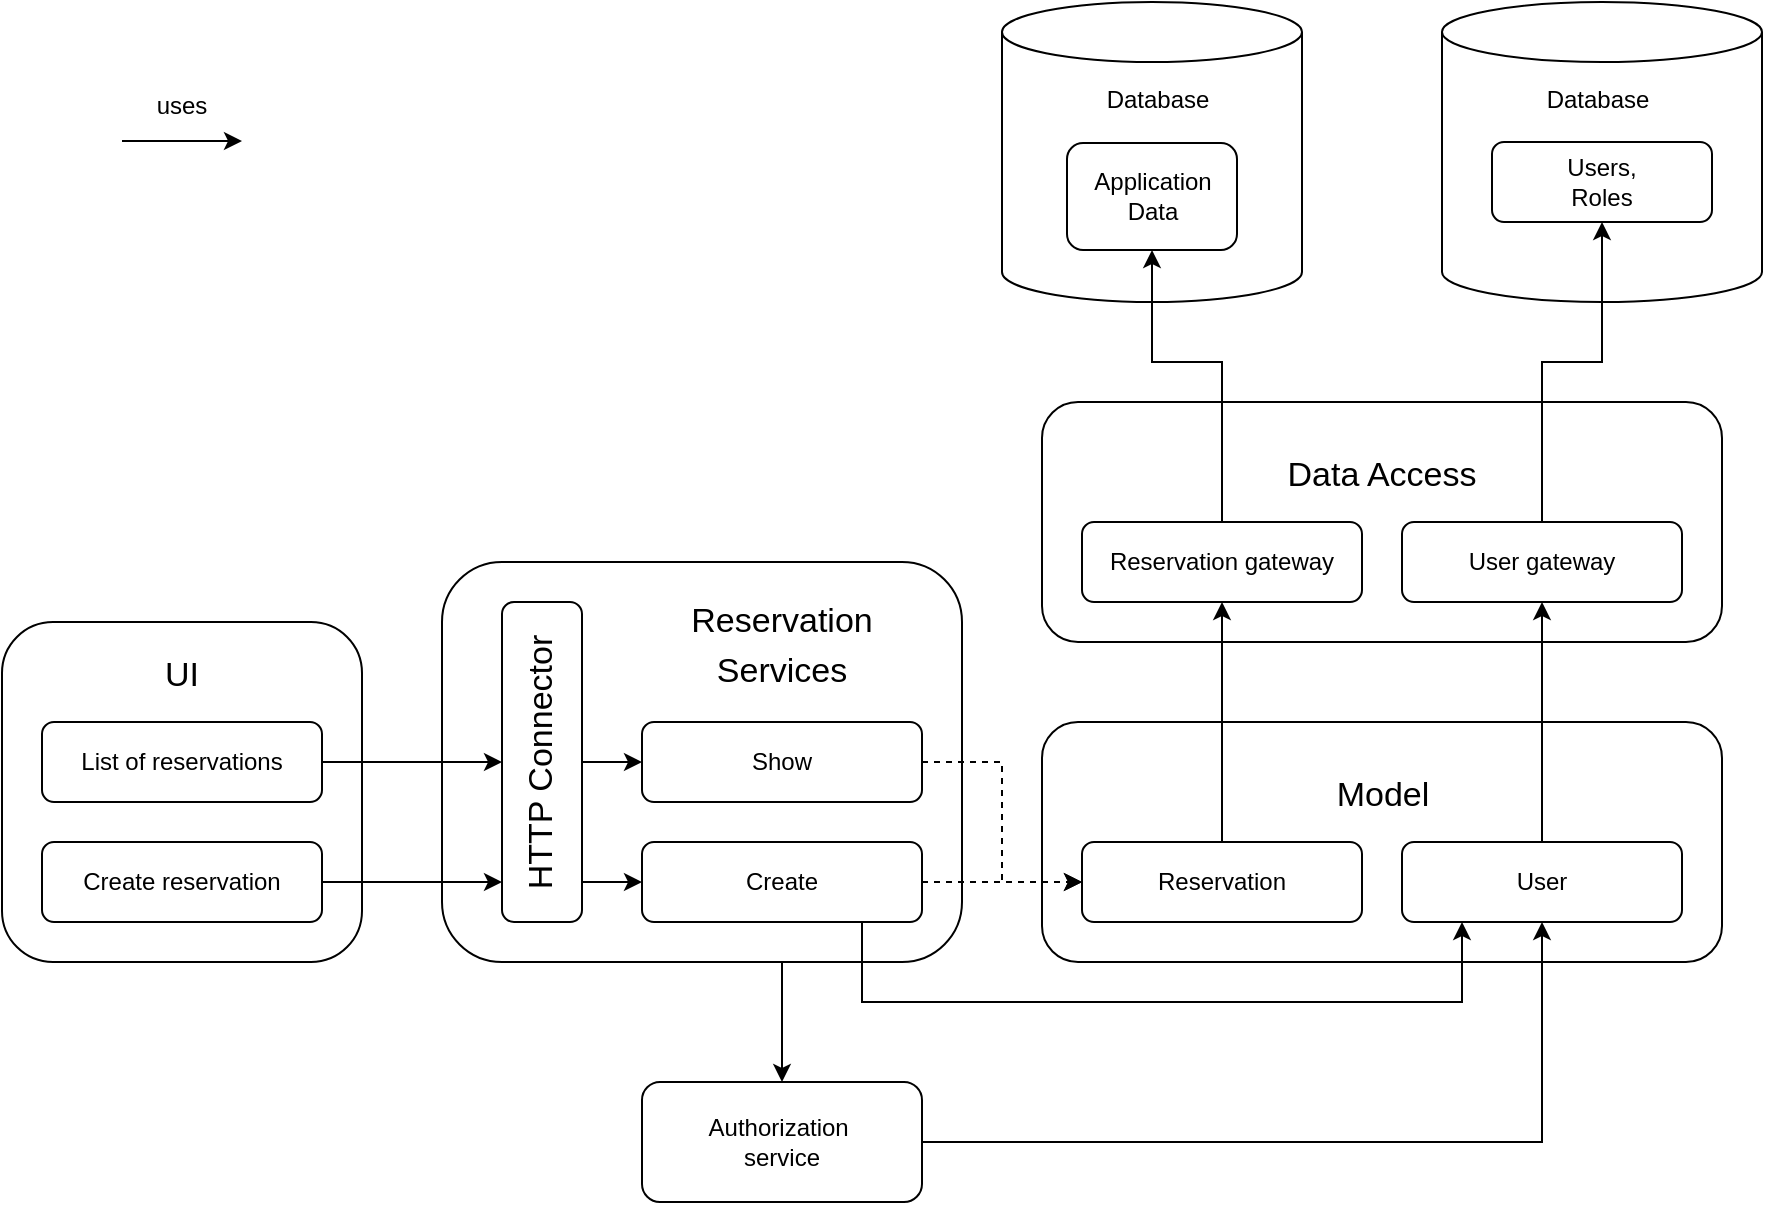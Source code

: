 <mxfile version="13.10.0" type="device"><diagram id="AQ98tFxw-fmjZBH52Otw" name="Page-1"><mxGraphModel dx="1408" dy="1917" grid="1" gridSize="10" guides="1" tooltips="1" connect="1" arrows="1" fold="1" page="1" pageScale="1" pageWidth="827" pageHeight="1169" math="0" shadow="0"><root><mxCell id="0"/><mxCell id="1" parent="0"/><mxCell id="jF9VJvVjpdylUwKHi8ue-23" value="" style="rounded=1;whiteSpace=wrap;html=1;" parent="1" vertex="1"><mxGeometry x="520" y="280" width="340" height="120" as="geometry"/></mxCell><mxCell id="h-OoLf5Bj4WjLOeymT0U-6" style="edgeStyle=orthogonalEdgeStyle;rounded=0;orthogonalLoop=1;jettySize=auto;html=1;" edge="1" parent="1" source="jF9VJvVjpdylUwKHi8ue-1" target="jF9VJvVjpdylUwKHi8ue-6"><mxGeometry relative="1" as="geometry"><Array as="points"><mxPoint x="390" y="410"/><mxPoint x="390" y="410"/></Array></mxGeometry></mxCell><mxCell id="jF9VJvVjpdylUwKHi8ue-1" value="" style="rounded=1;whiteSpace=wrap;html=1;" parent="1" vertex="1"><mxGeometry x="220" y="200" width="260" height="200" as="geometry"/></mxCell><mxCell id="jF9VJvVjpdylUwKHi8ue-2" value="&lt;font style=&quot;font-size: 17px&quot;&gt;Reservation&lt;br&gt;Services&lt;/font&gt;" style="text;html=1;strokeColor=none;fillColor=none;align=center;verticalAlign=middle;whiteSpace=wrap;rounded=0;fontSize=20;" parent="1" vertex="1"><mxGeometry x="330" y="220" width="120" height="40" as="geometry"/></mxCell><mxCell id="XrUwM2B48UWTCX0qNeNV-9" style="edgeStyle=orthogonalEdgeStyle;rounded=0;orthogonalLoop=1;jettySize=auto;html=1;dashed=1;" parent="1" source="jF9VJvVjpdylUwKHi8ue-3" target="jF9VJvVjpdylUwKHi8ue-26" edge="1"><mxGeometry relative="1" as="geometry"/></mxCell><mxCell id="h-OoLf5Bj4WjLOeymT0U-5" style="edgeStyle=orthogonalEdgeStyle;rounded=0;orthogonalLoop=1;jettySize=auto;html=1;" edge="1" parent="1" source="jF9VJvVjpdylUwKHi8ue-3" target="jF9VJvVjpdylUwKHi8ue-25"><mxGeometry relative="1" as="geometry"><Array as="points"><mxPoint x="430" y="420"/><mxPoint x="730" y="420"/></Array></mxGeometry></mxCell><mxCell id="jF9VJvVjpdylUwKHi8ue-3" value="Create" style="rounded=1;whiteSpace=wrap;html=1;" parent="1" vertex="1"><mxGeometry x="320" y="340" width="140" height="40" as="geometry"/></mxCell><mxCell id="jF9VJvVjpdylUwKHi8ue-41" style="edgeStyle=orthogonalEdgeStyle;rounded=0;orthogonalLoop=1;jettySize=auto;html=1;exitX=1;exitY=0.5;exitDx=0;exitDy=0;" parent="1" source="jF9VJvVjpdylUwKHi8ue-6" target="jF9VJvVjpdylUwKHi8ue-25" edge="1"><mxGeometry relative="1" as="geometry"/></mxCell><mxCell id="jF9VJvVjpdylUwKHi8ue-6" value="Authorization&amp;nbsp;&lt;br&gt;service" style="rounded=1;whiteSpace=wrap;html=1;" parent="1" vertex="1"><mxGeometry x="320" y="460" width="140" height="60" as="geometry"/></mxCell><mxCell id="jF9VJvVjpdylUwKHi8ue-7" value="" style="rounded=1;whiteSpace=wrap;html=1;" parent="1" vertex="1"><mxGeometry y="230" width="180" height="170" as="geometry"/></mxCell><mxCell id="h-OoLf5Bj4WjLOeymT0U-1" style="edgeStyle=orthogonalEdgeStyle;rounded=0;orthogonalLoop=1;jettySize=auto;html=1;" edge="1" parent="1" source="jF9VJvVjpdylUwKHi8ue-8" target="XrUwM2B48UWTCX0qNeNV-1"><mxGeometry relative="1" as="geometry"/></mxCell><mxCell id="jF9VJvVjpdylUwKHi8ue-8" value="List of reservations" style="rounded=1;whiteSpace=wrap;html=1;" parent="1" vertex="1"><mxGeometry x="20" y="280" width="140" height="40" as="geometry"/></mxCell><mxCell id="h-OoLf5Bj4WjLOeymT0U-2" style="edgeStyle=orthogonalEdgeStyle;rounded=0;orthogonalLoop=1;jettySize=auto;html=1;" edge="1" parent="1" source="jF9VJvVjpdylUwKHi8ue-9" target="XrUwM2B48UWTCX0qNeNV-1"><mxGeometry relative="1" as="geometry"><Array as="points"><mxPoint x="220" y="360"/><mxPoint x="220" y="360"/></Array></mxGeometry></mxCell><mxCell id="jF9VJvVjpdylUwKHi8ue-9" value="Create reservation" style="rounded=1;whiteSpace=wrap;html=1;" parent="1" vertex="1"><mxGeometry x="20" y="340" width="140" height="40" as="geometry"/></mxCell><mxCell id="jF9VJvVjpdylUwKHi8ue-10" value="&lt;font style=&quot;font-size: 17px&quot;&gt;UI&lt;/font&gt;" style="text;html=1;strokeColor=none;fillColor=none;align=center;verticalAlign=middle;whiteSpace=wrap;rounded=0;fontSize=20;" parent="1" vertex="1"><mxGeometry x="10" y="240" width="160" height="30" as="geometry"/></mxCell><mxCell id="XrUwM2B48UWTCX0qNeNV-8" style="edgeStyle=orthogonalEdgeStyle;rounded=0;orthogonalLoop=1;jettySize=auto;html=1;entryX=0;entryY=0.5;entryDx=0;entryDy=0;dashed=1;" parent="1" source="jF9VJvVjpdylUwKHi8ue-18" target="jF9VJvVjpdylUwKHi8ue-26" edge="1"><mxGeometry relative="1" as="geometry"><Array as="points"><mxPoint x="500" y="300"/><mxPoint x="500" y="360"/></Array></mxGeometry></mxCell><mxCell id="jF9VJvVjpdylUwKHi8ue-18" value="Show" style="rounded=1;whiteSpace=wrap;html=1;" parent="1" vertex="1"><mxGeometry x="320" y="280" width="140" height="40" as="geometry"/></mxCell><mxCell id="jF9VJvVjpdylUwKHi8ue-25" value="User" style="rounded=1;whiteSpace=wrap;html=1;" parent="1" vertex="1"><mxGeometry x="700" y="340" width="140" height="40" as="geometry"/></mxCell><mxCell id="jF9VJvVjpdylUwKHi8ue-26" value="Reservation" style="rounded=1;whiteSpace=wrap;html=1;" parent="1" vertex="1"><mxGeometry x="540" y="340" width="140" height="40" as="geometry"/></mxCell><mxCell id="jF9VJvVjpdylUwKHi8ue-27" value="&lt;font style=&quot;font-size: 17px&quot;&gt;Model&lt;/font&gt;" style="text;html=1;strokeColor=none;fillColor=none;align=center;verticalAlign=middle;whiteSpace=wrap;rounded=0;fontSize=20;" parent="1" vertex="1"><mxGeometry x="563.75" y="300" width="252.5" height="30" as="geometry"/></mxCell><mxCell id="jF9VJvVjpdylUwKHi8ue-48" value="" style="shape=cylinder3;whiteSpace=wrap;html=1;boundedLbl=1;backgroundOutline=1;size=15;fontSize=35;" parent="1" vertex="1"><mxGeometry x="500" y="-80" width="150" height="150" as="geometry"/></mxCell><mxCell id="jF9VJvVjpdylUwKHi8ue-49" value="Database" style="text;html=1;strokeColor=none;fillColor=none;align=center;verticalAlign=middle;whiteSpace=wrap;rounded=0;fontSize=12;" parent="1" vertex="1"><mxGeometry x="557.5" y="-41" width="40" height="20" as="geometry"/></mxCell><mxCell id="jF9VJvVjpdylUwKHi8ue-50" value="Application Data" style="rounded=1;whiteSpace=wrap;html=1;fontSize=12;" parent="1" vertex="1"><mxGeometry x="532.5" y="-9.5" width="85" height="53.5" as="geometry"/></mxCell><mxCell id="jF9VJvVjpdylUwKHi8ue-51" value="" style="rounded=1;whiteSpace=wrap;html=1;" parent="1" vertex="1"><mxGeometry x="520" y="120" width="340" height="120" as="geometry"/></mxCell><mxCell id="jF9VJvVjpdylUwKHi8ue-52" value="User gateway" style="rounded=1;whiteSpace=wrap;html=1;" parent="1" vertex="1"><mxGeometry x="700" y="180" width="140" height="40" as="geometry"/></mxCell><mxCell id="UxqRzH4el6YX-p8isIJb-3" style="edgeStyle=orthogonalEdgeStyle;rounded=0;orthogonalLoop=1;jettySize=auto;html=1;exitX=0.5;exitY=0;exitDx=0;exitDy=0;entryX=0.5;entryY=1;entryDx=0;entryDy=0;" parent="1" source="jF9VJvVjpdylUwKHi8ue-53" target="jF9VJvVjpdylUwKHi8ue-50" edge="1"><mxGeometry relative="1" as="geometry"><Array as="points"><mxPoint x="610" y="100"/><mxPoint x="575" y="100"/></Array></mxGeometry></mxCell><mxCell id="jF9VJvVjpdylUwKHi8ue-53" value="Reservation gateway" style="rounded=1;whiteSpace=wrap;html=1;" parent="1" vertex="1"><mxGeometry x="540" y="180" width="140" height="40" as="geometry"/></mxCell><mxCell id="jF9VJvVjpdylUwKHi8ue-54" value="&lt;font style=&quot;font-size: 17px&quot;&gt;Data Access&lt;/font&gt;" style="text;html=1;strokeColor=none;fillColor=none;align=center;verticalAlign=middle;whiteSpace=wrap;rounded=0;fontSize=20;" parent="1" vertex="1"><mxGeometry x="565" y="140" width="250" height="30" as="geometry"/></mxCell><mxCell id="jF9VJvVjpdylUwKHi8ue-55" style="edgeStyle=orthogonalEdgeStyle;rounded=0;orthogonalLoop=1;jettySize=auto;html=1;exitX=0.5;exitY=0;exitDx=0;exitDy=0;entryX=0.5;entryY=1;entryDx=0;entryDy=0;" parent="1" source="jF9VJvVjpdylUwKHi8ue-26" target="jF9VJvVjpdylUwKHi8ue-53" edge="1"><mxGeometry relative="1" as="geometry"/></mxCell><mxCell id="jF9VJvVjpdylUwKHi8ue-56" style="edgeStyle=orthogonalEdgeStyle;rounded=0;orthogonalLoop=1;jettySize=auto;html=1;exitX=0.5;exitY=0;exitDx=0;exitDy=0;" parent="1" source="jF9VJvVjpdylUwKHi8ue-25" target="jF9VJvVjpdylUwKHi8ue-52" edge="1"><mxGeometry relative="1" as="geometry"/></mxCell><mxCell id="jF9VJvVjpdylUwKHi8ue-71" value="" style="shape=cylinder3;whiteSpace=wrap;html=1;boundedLbl=1;backgroundOutline=1;size=15;fontSize=35;" parent="1" vertex="1"><mxGeometry x="720" y="-80" width="160" height="150" as="geometry"/></mxCell><mxCell id="jF9VJvVjpdylUwKHi8ue-72" value="Database" style="text;html=1;strokeColor=none;fillColor=none;align=center;verticalAlign=middle;whiteSpace=wrap;rounded=0;fontSize=12;" parent="1" vertex="1"><mxGeometry x="777.5" y="-41" width="40" height="20" as="geometry"/></mxCell><mxCell id="jF9VJvVjpdylUwKHi8ue-73" value="Users,&lt;br style=&quot;font-size: 12px;&quot;&gt;Roles" style="rounded=1;whiteSpace=wrap;html=1;fontSize=12;" parent="1" vertex="1"><mxGeometry x="745" y="-10" width="110" height="40" as="geometry"/></mxCell><mxCell id="jF9VJvVjpdylUwKHi8ue-75" value="" style="endArrow=classic;html=1;" parent="1" edge="1"><mxGeometry width="50" height="50" relative="1" as="geometry"><mxPoint x="60" y="-10.5" as="sourcePoint"/><mxPoint x="120" y="-10.5" as="targetPoint"/></mxGeometry></mxCell><mxCell id="jF9VJvVjpdylUwKHi8ue-76" value="uses" style="text;html=1;strokeColor=none;fillColor=none;align=center;verticalAlign=middle;whiteSpace=wrap;rounded=0;" parent="1" vertex="1"><mxGeometry x="70" y="-38.5" width="40" height="20" as="geometry"/></mxCell><mxCell id="UxqRzH4el6YX-p8isIJb-4" style="edgeStyle=orthogonalEdgeStyle;rounded=0;orthogonalLoop=1;jettySize=auto;html=1;exitX=0.5;exitY=0;exitDx=0;exitDy=0;entryX=0.5;entryY=1;entryDx=0;entryDy=0;" parent="1" source="jF9VJvVjpdylUwKHi8ue-52" target="jF9VJvVjpdylUwKHi8ue-73" edge="1"><mxGeometry relative="1" as="geometry"><Array as="points"><mxPoint x="770" y="100"/><mxPoint x="800" y="100"/></Array></mxGeometry></mxCell><mxCell id="h-OoLf5Bj4WjLOeymT0U-3" style="edgeStyle=orthogonalEdgeStyle;rounded=0;orthogonalLoop=1;jettySize=auto;html=1;" edge="1" parent="1" source="XrUwM2B48UWTCX0qNeNV-1" target="jF9VJvVjpdylUwKHi8ue-18"><mxGeometry relative="1" as="geometry"/></mxCell><mxCell id="h-OoLf5Bj4WjLOeymT0U-4" style="edgeStyle=orthogonalEdgeStyle;rounded=0;orthogonalLoop=1;jettySize=auto;html=1;" edge="1" parent="1" source="XrUwM2B48UWTCX0qNeNV-1" target="jF9VJvVjpdylUwKHi8ue-3"><mxGeometry relative="1" as="geometry"><Array as="points"><mxPoint x="300" y="360"/><mxPoint x="300" y="360"/></Array></mxGeometry></mxCell><mxCell id="XrUwM2B48UWTCX0qNeNV-1" value="" style="rounded=1;whiteSpace=wrap;html=1;direction=south;" parent="1" vertex="1"><mxGeometry x="250" y="220" width="40" height="160" as="geometry"/></mxCell><mxCell id="XrUwM2B48UWTCX0qNeNV-2" value="&lt;font style=&quot;font-size: 17px&quot;&gt;HTTP Connector&lt;/font&gt;" style="text;html=1;strokeColor=none;fillColor=none;align=center;verticalAlign=middle;whiteSpace=wrap;rounded=0;rotation=270;" parent="1" vertex="1"><mxGeometry x="190" y="290" width="160" height="20" as="geometry"/></mxCell></root></mxGraphModel></diagram></mxfile>
